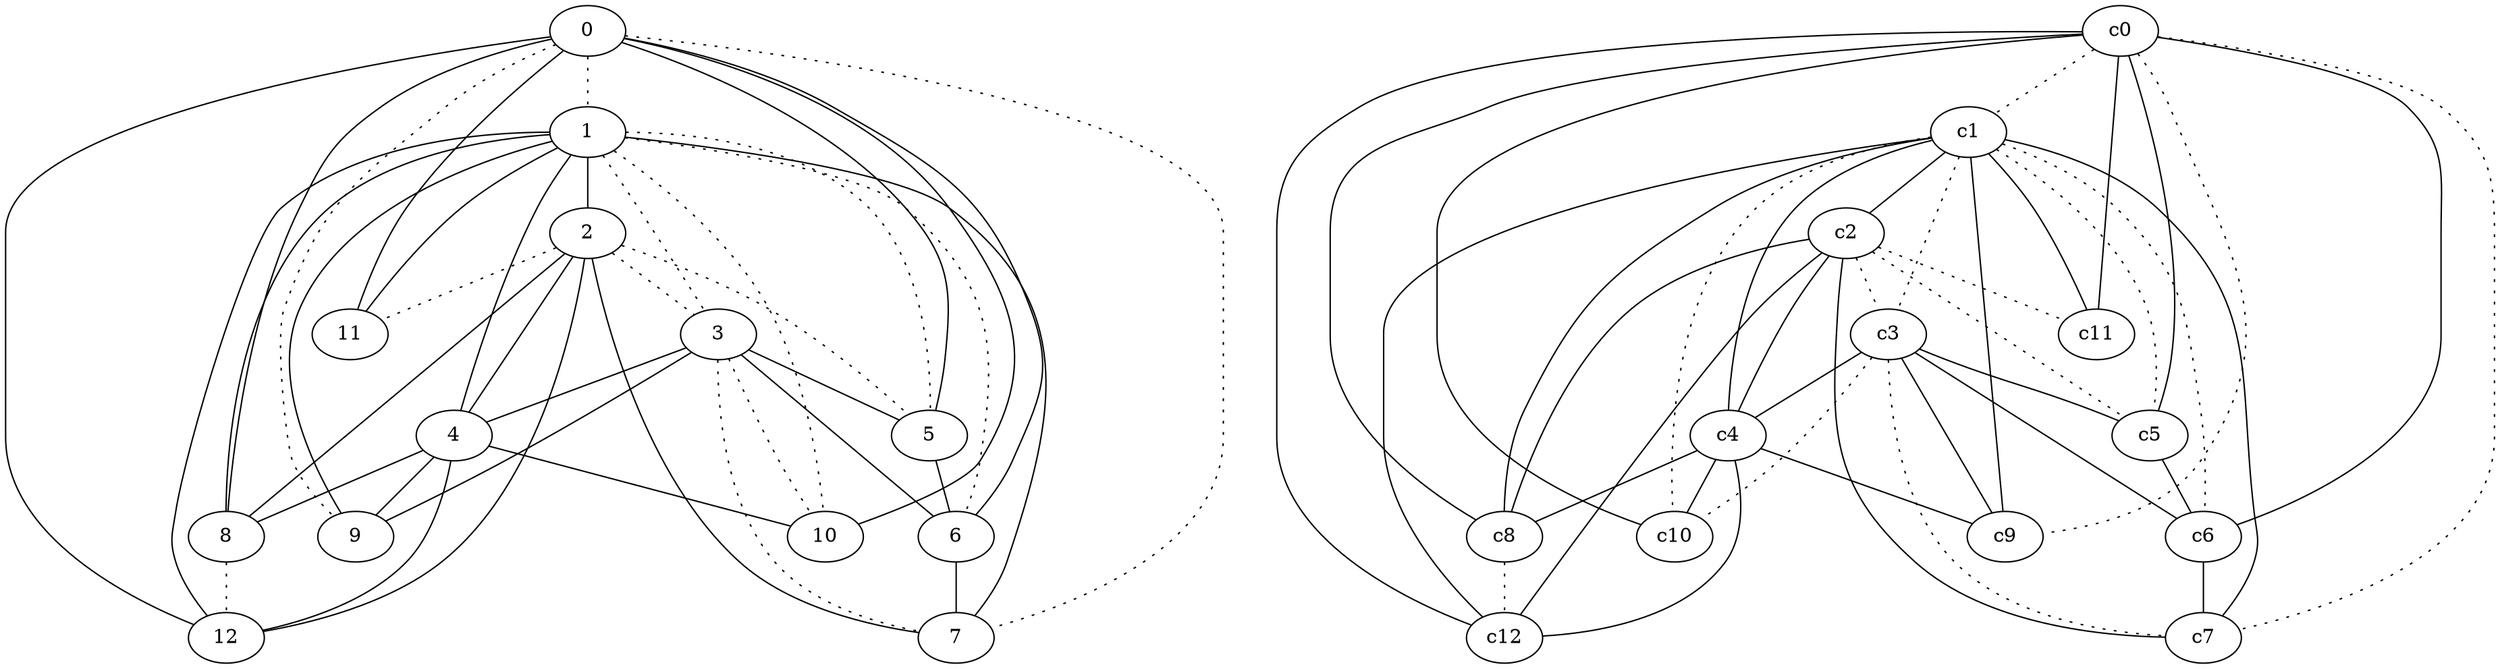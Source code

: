 graph {
a0[label=0];
a1[label=1];
a2[label=2];
a3[label=3];
a4[label=4];
a5[label=5];
a6[label=6];
a7[label=7];
a8[label=8];
a9[label=9];
a10[label=10];
a11[label=11];
a12[label=12];
a0 -- a1 [style=dotted];
a0 -- a5;
a0 -- a6;
a0 -- a7 [style=dotted];
a0 -- a8;
a0 -- a9 [style=dotted];
a0 -- a10;
a0 -- a11;
a0 -- a12;
a1 -- a2;
a1 -- a3 [style=dotted];
a1 -- a4;
a1 -- a5 [style=dotted];
a1 -- a6 [style=dotted];
a1 -- a7;
a1 -- a8;
a1 -- a9;
a1 -- a10 [style=dotted];
a1 -- a11;
a1 -- a12;
a2 -- a3 [style=dotted];
a2 -- a4;
a2 -- a5 [style=dotted];
a2 -- a7;
a2 -- a8;
a2 -- a11 [style=dotted];
a2 -- a12;
a3 -- a4;
a3 -- a5;
a3 -- a6;
a3 -- a7 [style=dotted];
a3 -- a9;
a3 -- a10 [style=dotted];
a4 -- a8;
a4 -- a9;
a4 -- a10;
a4 -- a12;
a5 -- a6;
a6 -- a7;
a8 -- a12 [style=dotted];
c0 -- c1 [style=dotted];
c0 -- c5;
c0 -- c6;
c0 -- c7 [style=dotted];
c0 -- c8;
c0 -- c9 [style=dotted];
c0 -- c10;
c0 -- c11;
c0 -- c12;
c1 -- c2;
c1 -- c3 [style=dotted];
c1 -- c4;
c1 -- c5 [style=dotted];
c1 -- c6 [style=dotted];
c1 -- c7;
c1 -- c8;
c1 -- c9;
c1 -- c10 [style=dotted];
c1 -- c11;
c1 -- c12;
c2 -- c3 [style=dotted];
c2 -- c4;
c2 -- c5 [style=dotted];
c2 -- c7;
c2 -- c8;
c2 -- c11 [style=dotted];
c2 -- c12;
c3 -- c4;
c3 -- c5;
c3 -- c6;
c3 -- c7 [style=dotted];
c3 -- c9;
c3 -- c10 [style=dotted];
c4 -- c8;
c4 -- c9;
c4 -- c10;
c4 -- c12;
c5 -- c6;
c6 -- c7;
c8 -- c12 [style=dotted];
}
